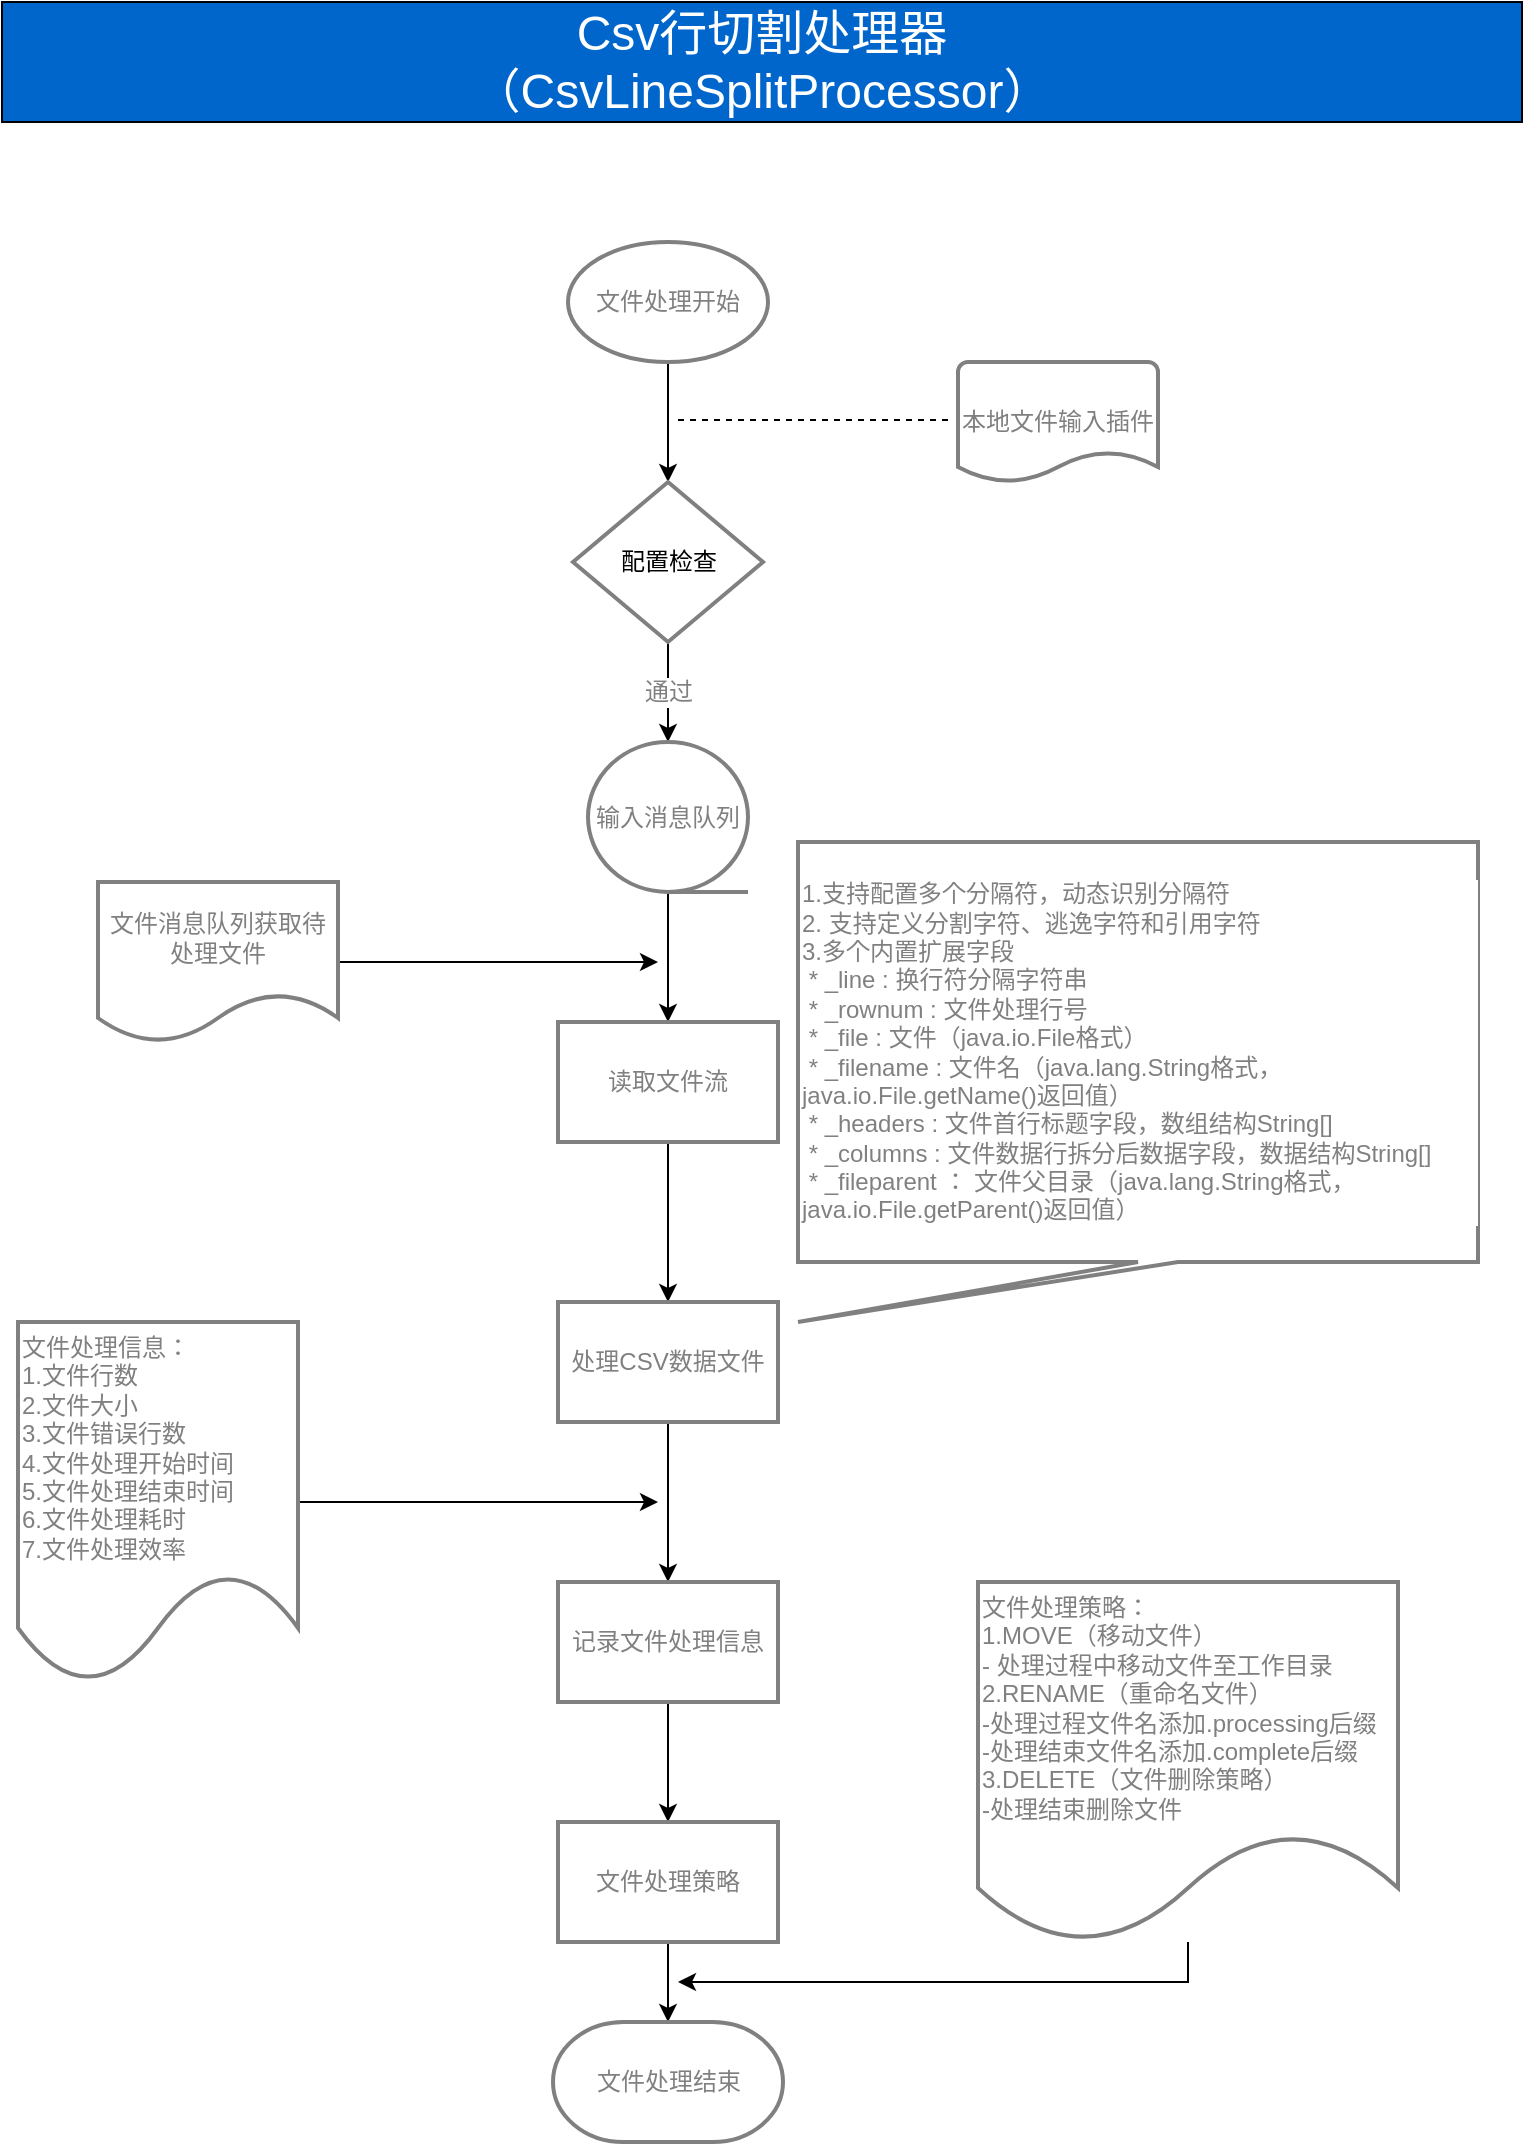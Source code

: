 <mxfile version="12.4.3" type="github" pages="3">
  <diagram id="-X4iHLIYIGsj5PxfE0q1" name="CSVLineSplitProcessor">
    <mxGraphModel dx="942" dy="622" grid="1" gridSize="10" guides="1" tooltips="1" connect="1" arrows="1" fold="1" page="1" pageScale="1" pageWidth="827" pageHeight="1169" math="0" shadow="0">
      <root>
        <mxCell id="F0e3yNXXzythtXrKu55G-0"/>
        <mxCell id="F0e3yNXXzythtXrKu55G-1" parent="F0e3yNXXzythtXrKu55G-0"/>
        <mxCell id="F0e3yNXXzythtXrKu55G-7" value="Csv行切割处理器&lt;br&gt;（CsvLineSplitProcessor）" style="rounded=0;whiteSpace=wrap;html=1;fontSize=24;labelBackgroundColor=#0066CC;gradientColor=none;fillColor=#0066CC;fontColor=#FFFFFF;" parent="F0e3yNXXzythtXrKu55G-1" vertex="1">
          <mxGeometry x="40" y="70" width="760" height="60" as="geometry"/>
        </mxCell>
        <mxCell id="F0e3yNXXzythtXrKu55G-11" value="" style="edgeStyle=orthogonalEdgeStyle;rounded=0;orthogonalLoop=1;jettySize=auto;html=1;fontSize=12;fontColor=#808080;" parent="F0e3yNXXzythtXrKu55G-1" source="F0e3yNXXzythtXrKu55G-9" target="F0e3yNXXzythtXrKu55G-10" edge="1">
          <mxGeometry relative="1" as="geometry"/>
        </mxCell>
        <mxCell id="F0e3yNXXzythtXrKu55G-9" value="文件处理开始" style="strokeWidth=2;html=1;shape=mxgraph.flowchart.start_1;whiteSpace=wrap;labelBackgroundColor=#FFFFFF;fillColor=#FFFFFF;gradientColor=none;fontSize=12;fontColor=#808080;labelBorderColor=none;strokeColor=#808080;" parent="F0e3yNXXzythtXrKu55G-1" vertex="1">
          <mxGeometry x="323" y="190" width="100" height="60" as="geometry"/>
        </mxCell>
        <mxCell id="F0e3yNXXzythtXrKu55G-18" value="通过" style="edgeStyle=orthogonalEdgeStyle;rounded=0;orthogonalLoop=1;jettySize=auto;html=1;fontSize=12;fontColor=#808080;entryX=0.5;entryY=0;entryDx=0;entryDy=0;entryPerimeter=0;" parent="F0e3yNXXzythtXrKu55G-1" source="F0e3yNXXzythtXrKu55G-10" target="F0e3yNXXzythtXrKu55G-21" edge="1">
          <mxGeometry relative="1" as="geometry">
            <mxPoint x="373" y="440" as="targetPoint"/>
            <Array as="points">
              <mxPoint x="373" y="390"/>
              <mxPoint x="373" y="390"/>
            </Array>
          </mxGeometry>
        </mxCell>
        <mxCell id="F0e3yNXXzythtXrKu55G-10" value="配置检查" style="strokeWidth=2;html=1;shape=mxgraph.flowchart.decision;whiteSpace=wrap;labelBackgroundColor=#FFFFFF;fillColor=#FFFFFF;gradientColor=none;fontSize=12;fontColor=#000000;strokeColor=#808080;labelBorderColor=none;" parent="F0e3yNXXzythtXrKu55G-1" vertex="1">
          <mxGeometry x="325.5" y="310" width="95" height="80" as="geometry"/>
        </mxCell>
        <mxCell id="F0e3yNXXzythtXrKu55G-12" value="本地文件输入插件" style="strokeWidth=2;html=1;shape=mxgraph.flowchart.document2;whiteSpace=wrap;size=0.25;labelBackgroundColor=#FFFFFF;fillColor=#FFFFFF;gradientColor=none;fontSize=12;fontColor=#808080;labelBorderColor=none;strokeColor=#808080;" parent="F0e3yNXXzythtXrKu55G-1" vertex="1">
          <mxGeometry x="518" y="250" width="100" height="60" as="geometry"/>
        </mxCell>
        <mxCell id="F0e3yNXXzythtXrKu55G-16" value="" style="endArrow=none;dashed=1;html=1;fontSize=12;fontColor=#808080;entryX=-0.04;entryY=0.483;entryDx=0;entryDy=0;entryPerimeter=0;" parent="F0e3yNXXzythtXrKu55G-1" target="F0e3yNXXzythtXrKu55G-12" edge="1">
          <mxGeometry width="50" height="50" relative="1" as="geometry">
            <mxPoint x="378" y="279" as="sourcePoint"/>
            <mxPoint x="468" y="282" as="targetPoint"/>
          </mxGeometry>
        </mxCell>
        <mxCell id="F0e3yNXXzythtXrKu55G-20" value="" style="edgeStyle=orthogonalEdgeStyle;rounded=0;orthogonalLoop=1;jettySize=auto;html=1;fontSize=12;fontColor=#808080;exitX=0.5;exitY=1;exitDx=0;exitDy=0;exitPerimeter=0;" parent="F0e3yNXXzythtXrKu55G-1" source="F0e3yNXXzythtXrKu55G-21" target="F0e3yNXXzythtXrKu55G-19" edge="1">
          <mxGeometry relative="1" as="geometry">
            <mxPoint x="373" y="500" as="sourcePoint"/>
          </mxGeometry>
        </mxCell>
        <mxCell id="ptmIxdiR0DEbidMtJolb-8" value="" style="edgeStyle=orthogonalEdgeStyle;rounded=0;orthogonalLoop=1;jettySize=auto;html=1;fontColor=#000000;" parent="F0e3yNXXzythtXrKu55G-1" source="F0e3yNXXzythtXrKu55G-19" target="ptmIxdiR0DEbidMtJolb-7" edge="1">
          <mxGeometry relative="1" as="geometry"/>
        </mxCell>
        <mxCell id="F0e3yNXXzythtXrKu55G-19" value="读取文件流" style="whiteSpace=wrap;html=1;absoluteArcSize=1;strokeWidth=2;labelBackgroundColor=#FFFFFF;fillColor=#FFFFFF;gradientColor=none;fontSize=12;fontColor=#808080;strokeColor=#808080;" parent="F0e3yNXXzythtXrKu55G-1" vertex="1">
          <mxGeometry x="318" y="580" width="110" height="60" as="geometry"/>
        </mxCell>
        <mxCell id="ptmIxdiR0DEbidMtJolb-10" value="" style="edgeStyle=orthogonalEdgeStyle;rounded=0;orthogonalLoop=1;jettySize=auto;html=1;fontColor=#000000;" parent="F0e3yNXXzythtXrKu55G-1" source="ptmIxdiR0DEbidMtJolb-7" target="ptmIxdiR0DEbidMtJolb-9" edge="1">
          <mxGeometry relative="1" as="geometry"/>
        </mxCell>
        <mxCell id="ptmIxdiR0DEbidMtJolb-7" value="处理CSV数据文件" style="whiteSpace=wrap;html=1;absoluteArcSize=1;strokeWidth=2;labelBackgroundColor=#FFFFFF;fillColor=#FFFFFF;gradientColor=none;fontSize=12;fontColor=#808080;strokeColor=#808080;" parent="F0e3yNXXzythtXrKu55G-1" vertex="1">
          <mxGeometry x="318" y="720" width="110" height="60" as="geometry"/>
        </mxCell>
        <mxCell id="ptmIxdiR0DEbidMtJolb-11" style="edgeStyle=orthogonalEdgeStyle;rounded=0;orthogonalLoop=1;jettySize=auto;html=1;entryX=0.5;entryY=0;entryDx=0;entryDy=0;fontColor=#000000;" parent="F0e3yNXXzythtXrKu55G-1" source="ptmIxdiR0DEbidMtJolb-9" target="F0e3yNXXzythtXrKu55G-23" edge="1">
          <mxGeometry relative="1" as="geometry"/>
        </mxCell>
        <mxCell id="ptmIxdiR0DEbidMtJolb-9" value="记录文件处理信息" style="whiteSpace=wrap;html=1;absoluteArcSize=1;strokeWidth=2;labelBackgroundColor=#FFFFFF;fillColor=#FFFFFF;gradientColor=none;fontSize=12;fontColor=#808080;strokeColor=#808080;" parent="F0e3yNXXzythtXrKu55G-1" vertex="1">
          <mxGeometry x="318" y="860" width="110" height="60" as="geometry"/>
        </mxCell>
        <mxCell id="F0e3yNXXzythtXrKu55G-39" value="" style="edgeStyle=orthogonalEdgeStyle;rounded=0;orthogonalLoop=1;jettySize=auto;html=1;fontSize=12;fontColor=#808080;" parent="F0e3yNXXzythtXrKu55G-1" source="F0e3yNXXzythtXrKu55G-23" target="F0e3yNXXzythtXrKu55G-38" edge="1">
          <mxGeometry relative="1" as="geometry"/>
        </mxCell>
        <mxCell id="F0e3yNXXzythtXrKu55G-23" value="文件处理策略" style="whiteSpace=wrap;html=1;absoluteArcSize=1;strokeWidth=2;labelBackgroundColor=#FFFFFF;fillColor=#FFFFFF;gradientColor=none;fontSize=12;fontColor=#808080;strokeColor=#808080;" parent="F0e3yNXXzythtXrKu55G-1" vertex="1">
          <mxGeometry x="318" y="980" width="110" height="60" as="geometry"/>
        </mxCell>
        <mxCell id="F0e3yNXXzythtXrKu55G-21" value="输入消息队列" style="strokeWidth=2;html=1;shape=mxgraph.flowchart.sequential_data;whiteSpace=wrap;labelBackgroundColor=#FFFFFF;fillColor=#FFFFFF;gradientColor=none;fontSize=12;fontColor=#808080;strokeColor=#808080;" parent="F0e3yNXXzythtXrKu55G-1" vertex="1">
          <mxGeometry x="333" y="440" width="80" height="75" as="geometry"/>
        </mxCell>
        <mxCell id="F0e3yNXXzythtXrKu55G-38" value="文件处理结束" style="strokeWidth=2;html=1;shape=mxgraph.flowchart.terminator;whiteSpace=wrap;labelBackgroundColor=#FFFFFF;fillColor=#FFFFFF;fontColor=#808080;align=center;strokeColor=#808080;" parent="F0e3yNXXzythtXrKu55G-1" vertex="1">
          <mxGeometry x="315.5" y="1080" width="115" height="60" as="geometry"/>
        </mxCell>
        <mxCell id="ptmIxdiR0DEbidMtJolb-6" style="edgeStyle=orthogonalEdgeStyle;rounded=0;orthogonalLoop=1;jettySize=auto;html=1;fontColor=#000000;arcSize=20;" parent="F0e3yNXXzythtXrKu55G-1" source="ptmIxdiR0DEbidMtJolb-3" edge="1">
          <mxGeometry relative="1" as="geometry">
            <mxPoint x="368" y="550" as="targetPoint"/>
          </mxGeometry>
        </mxCell>
        <mxCell id="ptmIxdiR0DEbidMtJolb-3" value="文件消息队列获取待处理文件" style="shape=document;whiteSpace=wrap;html=1;boundedLbl=1;labelBackgroundColor=#FFFFFF;strokeColor=#808080;fillColor=#FFFFFF;fontColor=#808080;strokeWidth=2;gradientColor=none;labelBorderColor=none;" parent="F0e3yNXXzythtXrKu55G-1" vertex="1">
          <mxGeometry x="88" y="510" width="120" height="80" as="geometry"/>
        </mxCell>
        <mxCell id="ptmIxdiR0DEbidMtJolb-13" value="1.支持配置多个分隔符，动态识别分隔符&lt;br&gt;2.&amp;nbsp;支持定义分割字符、逃逸字符和引用字符&lt;br&gt;3.多个内置扩展字段&lt;br&gt;&lt;div&gt;&amp;nbsp;* _line : 换行符分隔字符串&lt;/div&gt;&lt;div&gt;&amp;nbsp;* _rownum : 文件处理行号&lt;/div&gt;&lt;div&gt;&amp;nbsp;* _file : 文件（java.io.File格式）&lt;/div&gt;&lt;div&gt;&amp;nbsp;* _filename : 文件名（java.lang.String格式，java.io.File.getName()返回值）&lt;/div&gt;&lt;div&gt;&amp;nbsp;* _headers : 文件首行标题字段，数组结构String[]&lt;/div&gt;&lt;div&gt;&amp;nbsp;* _columns : 文件数据行拆分后数据字段，数据结构String[]&lt;/div&gt;&lt;div&gt;&amp;nbsp;* _fileparent ： 文件父目录（java.lang.String格式，java.io.File.getParent()返回值）&lt;/div&gt;" style="shape=callout;whiteSpace=wrap;html=1;perimeter=calloutPerimeter;labelBackgroundColor=#FFFFFF;strokeColor=#808080;fillColor=#FFFFFF;fontColor=#808080;position2=0;strokeWidth=2;gradientColor=none;align=left;" parent="F0e3yNXXzythtXrKu55G-1" vertex="1">
          <mxGeometry x="438" y="490" width="340" height="240" as="geometry"/>
        </mxCell>
        <mxCell id="ptmIxdiR0DEbidMtJolb-18" style="edgeStyle=orthogonalEdgeStyle;rounded=0;orthogonalLoop=1;jettySize=auto;html=1;fontColor=#808080;" parent="F0e3yNXXzythtXrKu55G-1" source="ptmIxdiR0DEbidMtJolb-17" edge="1">
          <mxGeometry relative="1" as="geometry">
            <mxPoint x="368" y="820" as="targetPoint"/>
          </mxGeometry>
        </mxCell>
        <mxCell id="ptmIxdiR0DEbidMtJolb-17" value="文件处理信息：&lt;br&gt;1.文件行数&lt;br&gt;2.文件大小&lt;br&gt;3.文件错误行数&lt;br&gt;4.文件处理开始时间&lt;br&gt;5.文件处理结束时间&lt;br&gt;6.文件处理耗时&lt;br&gt;7.文件处理效率" style="shape=document;whiteSpace=wrap;html=1;boundedLbl=1;labelBackgroundColor=#FFFFFF;strokeColor=#808080;strokeWidth=2;fillColor=#FFFFFF;fontColor=#808080;align=left;" parent="F0e3yNXXzythtXrKu55G-1" vertex="1">
          <mxGeometry x="48" y="730" width="140" height="180" as="geometry"/>
        </mxCell>
        <mxCell id="ptmIxdiR0DEbidMtJolb-23" style="edgeStyle=orthogonalEdgeStyle;rounded=0;orthogonalLoop=1;jettySize=auto;html=1;fontColor=#808080;" parent="F0e3yNXXzythtXrKu55G-1" source="ptmIxdiR0DEbidMtJolb-20" edge="1">
          <mxGeometry relative="1" as="geometry">
            <mxPoint x="378" y="1060" as="targetPoint"/>
            <Array as="points">
              <mxPoint x="633" y="1060"/>
            </Array>
          </mxGeometry>
        </mxCell>
        <mxCell id="ptmIxdiR0DEbidMtJolb-20" value="文件处理策略：&lt;br&gt;1.MOVE（移动文件）&lt;br&gt;-&amp;nbsp;处理过程中移动文件至工作目录&lt;br&gt;2.RENAME（重命名文件）&lt;br&gt;-处理过程文件名添加.processing后缀&lt;br&gt;-处理结束文件名添加.complete后缀&lt;br&gt;3.DELETE（文件删除策略）&lt;br&gt;-处理结束删除文件" style="shape=document;whiteSpace=wrap;html=1;boundedLbl=1;labelBackgroundColor=#FFFFFF;strokeColor=#808080;strokeWidth=2;fillColor=#FFFFFF;fontColor=#808080;align=left;" parent="F0e3yNXXzythtXrKu55G-1" vertex="1">
          <mxGeometry x="528" y="860" width="210" height="180" as="geometry"/>
        </mxCell>
      </root>
    </mxGraphModel>
  </diagram>
  <diagram name="CacheBuildAnalyser" id="EPLHQUuei7vCuElKDvf8">
    <mxGraphModel dx="942" dy="622" grid="1" gridSize="10" guides="1" tooltips="1" connect="1" arrows="1" fold="1" page="1" pageScale="1" pageWidth="827" pageHeight="1169" math="0" shadow="0">
      <root>
        <mxCell id="H7ooW2e-7gJWST4jmUaG-0"/>
        <mxCell id="H7ooW2e-7gJWST4jmUaG-1" parent="H7ooW2e-7gJWST4jmUaG-0"/>
        <mxCell id="H7ooW2e-7gJWST4jmUaG-2" value="缓存构建解析器&lt;br&gt;（CacheBuildAnalyser）" style="rounded=0;whiteSpace=wrap;html=1;fontSize=24;labelBackgroundColor=#0066CC;gradientColor=none;fillColor=#0066CC;fontColor=#FFFFFF;" vertex="1" parent="H7ooW2e-7gJWST4jmUaG-1">
          <mxGeometry x="50" y="20" width="760" height="60" as="geometry"/>
        </mxCell>
        <mxCell id="H7ooW2e-7gJWST4jmUaG-3" value="" style="edgeStyle=orthogonalEdgeStyle;rounded=0;orthogonalLoop=1;jettySize=auto;html=1;fontSize=12;fontColor=#808080;" edge="1" parent="H7ooW2e-7gJWST4jmUaG-1" source="H7ooW2e-7gJWST4jmUaG-4" target="H7ooW2e-7gJWST4jmUaG-6">
          <mxGeometry relative="1" as="geometry"/>
        </mxCell>
        <mxCell id="H7ooW2e-7gJWST4jmUaG-4" value="缓存构建开始" style="strokeWidth=2;html=1;shape=mxgraph.flowchart.start_1;whiteSpace=wrap;labelBackgroundColor=#FFFFFF;fillColor=#FFFFFF;gradientColor=none;fontSize=12;fontColor=#808080;labelBorderColor=none;strokeColor=#808080;" vertex="1" parent="H7ooW2e-7gJWST4jmUaG-1">
          <mxGeometry x="333" y="140" width="100" height="60" as="geometry"/>
        </mxCell>
        <mxCell id="H7ooW2e-7gJWST4jmUaG-5" value="通过" style="edgeStyle=orthogonalEdgeStyle;rounded=0;orthogonalLoop=1;jettySize=auto;html=1;fontSize=12;fontColor=#808080;entryX=0.5;entryY=0;entryDx=0;entryDy=0;entryPerimeter=0;" edge="1" parent="H7ooW2e-7gJWST4jmUaG-1" source="H7ooW2e-7gJWST4jmUaG-6" target="H7ooW2e-7gJWST4jmUaG-18">
          <mxGeometry relative="1" as="geometry">
            <mxPoint x="383" y="390" as="targetPoint"/>
            <Array as="points">
              <mxPoint x="383" y="340"/>
              <mxPoint x="383" y="340"/>
            </Array>
          </mxGeometry>
        </mxCell>
        <mxCell id="H7ooW2e-7gJWST4jmUaG-6" value="配置检查" style="strokeWidth=2;html=1;shape=mxgraph.flowchart.decision;whiteSpace=wrap;labelBackgroundColor=#FFFFFF;fillColor=#FFFFFF;gradientColor=none;fontSize=12;fontColor=#808080;strokeColor=#808080;labelBorderColor=none;" vertex="1" parent="H7ooW2e-7gJWST4jmUaG-1">
          <mxGeometry x="335.5" y="260" width="95" height="80" as="geometry"/>
        </mxCell>
        <mxCell id="H7ooW2e-7gJWST4jmUaG-7" value="任意输入" style="strokeWidth=2;html=1;shape=mxgraph.flowchart.document2;whiteSpace=wrap;size=0.25;labelBackgroundColor=#FFFFFF;fillColor=#FFFFFF;gradientColor=none;fontSize=12;fontColor=#808080;labelBorderColor=none;strokeColor=#808080;" vertex="1" parent="H7ooW2e-7gJWST4jmUaG-1">
          <mxGeometry x="528" y="200" width="100" height="60" as="geometry"/>
        </mxCell>
        <mxCell id="H7ooW2e-7gJWST4jmUaG-8" value="" style="endArrow=none;dashed=1;html=1;fontSize=12;fontColor=#808080;entryX=-0.04;entryY=0.483;entryDx=0;entryDy=0;entryPerimeter=0;" edge="1" parent="H7ooW2e-7gJWST4jmUaG-1" target="H7ooW2e-7gJWST4jmUaG-7">
          <mxGeometry width="50" height="50" relative="1" as="geometry">
            <mxPoint x="388" y="229" as="sourcePoint"/>
            <mxPoint x="478" y="232" as="targetPoint"/>
          </mxGeometry>
        </mxCell>
        <mxCell id="H7ooW2e-7gJWST4jmUaG-9" value="" style="edgeStyle=orthogonalEdgeStyle;rounded=0;orthogonalLoop=1;jettySize=auto;html=1;fontSize=12;fontColor=#808080;exitX=0.5;exitY=1;exitDx=0;exitDy=0;exitPerimeter=0;" edge="1" parent="H7ooW2e-7gJWST4jmUaG-1" source="H7ooW2e-7gJWST4jmUaG-18" target="H7ooW2e-7gJWST4jmUaG-11">
          <mxGeometry relative="1" as="geometry">
            <mxPoint x="383" y="450" as="sourcePoint"/>
          </mxGeometry>
        </mxCell>
        <mxCell id="H7ooW2e-7gJWST4jmUaG-10" value="" style="edgeStyle=orthogonalEdgeStyle;rounded=0;orthogonalLoop=1;jettySize=auto;html=1;fontColor=#000000;" edge="1" parent="H7ooW2e-7gJWST4jmUaG-1" source="H7ooW2e-7gJWST4jmUaG-11" target="H7ooW2e-7gJWST4jmUaG-13">
          <mxGeometry relative="1" as="geometry"/>
        </mxCell>
        <mxCell id="H7ooW2e-7gJWST4jmUaG-11" value="初始化缓存" style="whiteSpace=wrap;html=1;absoluteArcSize=1;strokeWidth=2;labelBackgroundColor=#FFFFFF;fillColor=#FFFFFF;gradientColor=none;fontSize=12;fontColor=#808080;strokeColor=#808080;" vertex="1" parent="H7ooW2e-7gJWST4jmUaG-1">
          <mxGeometry x="328" y="530" width="110" height="60" as="geometry"/>
        </mxCell>
        <mxCell id="H7ooW2e-7gJWST4jmUaG-12" value="" style="edgeStyle=orthogonalEdgeStyle;rounded=0;orthogonalLoop=1;jettySize=auto;html=1;fontColor=#000000;" edge="1" parent="H7ooW2e-7gJWST4jmUaG-1" source="H7ooW2e-7gJWST4jmUaG-13" target="H7ooW2e-7gJWST4jmUaG-15">
          <mxGeometry relative="1" as="geometry"/>
        </mxCell>
        <mxCell id="H7ooW2e-7gJWST4jmUaG-13" value="读取消息" style="whiteSpace=wrap;html=1;absoluteArcSize=1;strokeWidth=2;labelBackgroundColor=#FFFFFF;fillColor=#FFFFFF;gradientColor=none;fontSize=12;fontColor=#808080;strokeColor=#808080;" vertex="1" parent="H7ooW2e-7gJWST4jmUaG-1">
          <mxGeometry x="328" y="630" width="110" height="60" as="geometry"/>
        </mxCell>
        <mxCell id="uAvVv-uClDMMrpR0Bvbr-5" style="edgeStyle=orthogonalEdgeStyle;rounded=0;orthogonalLoop=1;jettySize=auto;html=1;entryX=0.5;entryY=0;entryDx=0;entryDy=0;entryPerimeter=0;" edge="1" parent="H7ooW2e-7gJWST4jmUaG-1" source="H7ooW2e-7gJWST4jmUaG-15" target="uAvVv-uClDMMrpR0Bvbr-4">
          <mxGeometry relative="1" as="geometry"/>
        </mxCell>
        <mxCell id="H7ooW2e-7gJWST4jmUaG-15" value="从消息的指定字段获取缓存的Key" style="whiteSpace=wrap;html=1;absoluteArcSize=1;strokeWidth=2;labelBackgroundColor=#FFFFFF;fillColor=#FFFFFF;gradientColor=none;fontSize=12;fontColor=#808080;strokeColor=#808080;" vertex="1" parent="H7ooW2e-7gJWST4jmUaG-1">
          <mxGeometry x="328" y="730" width="110" height="60" as="geometry"/>
        </mxCell>
        <mxCell id="H7ooW2e-7gJWST4jmUaG-18" value="输入消息队列" style="strokeWidth=2;html=1;shape=mxgraph.flowchart.sequential_data;whiteSpace=wrap;labelBackgroundColor=#FFFFFF;fillColor=#FFFFFF;gradientColor=none;fontSize=12;fontColor=#808080;strokeColor=#808080;" vertex="1" parent="H7ooW2e-7gJWST4jmUaG-1">
          <mxGeometry x="343" y="390" width="80" height="75" as="geometry"/>
        </mxCell>
        <mxCell id="H7ooW2e-7gJWST4jmUaG-19" value="缓存构建结束" style="strokeWidth=2;html=1;shape=mxgraph.flowchart.terminator;whiteSpace=wrap;labelBackgroundColor=#FFFFFF;fillColor=#FFFFFF;fontColor=#808080;align=center;strokeColor=#808080;" vertex="1" parent="H7ooW2e-7gJWST4jmUaG-1">
          <mxGeometry x="325.5" y="1059" width="115" height="60" as="geometry"/>
        </mxCell>
        <mxCell id="uAvVv-uClDMMrpR0Bvbr-1" style="edgeStyle=orthogonalEdgeStyle;rounded=0;orthogonalLoop=1;jettySize=auto;html=1;entryX=0;entryY=0.5;entryDx=0;entryDy=0;" edge="1" parent="H7ooW2e-7gJWST4jmUaG-1" source="uAvVv-uClDMMrpR0Bvbr-0" target="H7ooW2e-7gJWST4jmUaG-11">
          <mxGeometry relative="1" as="geometry"/>
        </mxCell>
        <mxCell id="uAvVv-uClDMMrpR0Bvbr-0" value="加载配置文件中的缓存失效时间和最大条数阈值参数，对缓存进行初始化。" style="shape=document;whiteSpace=wrap;html=1;boundedLbl=1;labelBackgroundColor=#FFFFFF;strokeColor=#808080;strokeWidth=2;fillColor=#FFFFFF;fontColor=#808080;align=left;" vertex="1" parent="H7ooW2e-7gJWST4jmUaG-1">
          <mxGeometry x="60" y="510" width="190" height="100" as="geometry"/>
        </mxCell>
        <mxCell id="uAvVv-uClDMMrpR0Bvbr-8" value="是" style="edgeStyle=orthogonalEdgeStyle;rounded=0;orthogonalLoop=1;jettySize=auto;html=1;entryX=0.5;entryY=0;entryDx=0;entryDy=0;" edge="1" parent="H7ooW2e-7gJWST4jmUaG-1" source="uAvVv-uClDMMrpR0Bvbr-4" target="uAvVv-uClDMMrpR0Bvbr-7">
          <mxGeometry relative="1" as="geometry"/>
        </mxCell>
        <mxCell id="uAvVv-uClDMMrpR0Bvbr-13" value="否" style="edgeStyle=orthogonalEdgeStyle;rounded=0;orthogonalLoop=1;jettySize=auto;html=1;entryX=0.5;entryY=0;entryDx=0;entryDy=0;" edge="1" parent="H7ooW2e-7gJWST4jmUaG-1" source="uAvVv-uClDMMrpR0Bvbr-4" target="uAvVv-uClDMMrpR0Bvbr-16">
          <mxGeometry relative="1" as="geometry">
            <Array as="points">
              <mxPoint x="545" y="870"/>
            </Array>
          </mxGeometry>
        </mxCell>
        <mxCell id="uAvVv-uClDMMrpR0Bvbr-4" value="Key不为空" style="strokeWidth=2;html=1;shape=mxgraph.flowchart.decision;whiteSpace=wrap;labelBackgroundColor=#FFFFFF;fillColor=#FFFFFF;gradientColor=none;fontSize=12;fontColor=#808080;strokeColor=#808080;labelBorderColor=none;" vertex="1" parent="H7ooW2e-7gJWST4jmUaG-1">
          <mxGeometry x="335.5" y="830" width="95" height="80" as="geometry"/>
        </mxCell>
        <mxCell id="uAvVv-uClDMMrpR0Bvbr-12" style="edgeStyle=orthogonalEdgeStyle;rounded=0;orthogonalLoop=1;jettySize=auto;html=1;entryX=0.5;entryY=0;entryDx=0;entryDy=0;entryPerimeter=0;" edge="1" parent="H7ooW2e-7gJWST4jmUaG-1" source="uAvVv-uClDMMrpR0Bvbr-7" target="H7ooW2e-7gJWST4jmUaG-19">
          <mxGeometry relative="1" as="geometry"/>
        </mxCell>
        <mxCell id="uAvVv-uClDMMrpR0Bvbr-7" value="添加消息至缓存中" style="whiteSpace=wrap;html=1;absoluteArcSize=1;strokeWidth=2;labelBackgroundColor=#FFFFFF;fillColor=#FFFFFF;gradientColor=none;fontSize=12;fontColor=#808080;strokeColor=#808080;" vertex="1" parent="H7ooW2e-7gJWST4jmUaG-1">
          <mxGeometry x="328" y="950" width="110" height="60" as="geometry"/>
        </mxCell>
        <mxCell id="uAvVv-uClDMMrpR0Bvbr-17" style="edgeStyle=orthogonalEdgeStyle;rounded=0;orthogonalLoop=1;jettySize=auto;html=1;entryX=1;entryY=0.5;entryDx=0;entryDy=0;entryPerimeter=0;" edge="1" parent="H7ooW2e-7gJWST4jmUaG-1" source="uAvVv-uClDMMrpR0Bvbr-16" target="H7ooW2e-7gJWST4jmUaG-19">
          <mxGeometry relative="1" as="geometry">
            <Array as="points">
              <mxPoint x="545" y="1090"/>
              <mxPoint x="465" y="1090"/>
              <mxPoint x="465" y="1089"/>
            </Array>
          </mxGeometry>
        </mxCell>
        <mxCell id="uAvVv-uClDMMrpR0Bvbr-16" value="打印日志，提示Key为空导致无法加入缓存" style="whiteSpace=wrap;html=1;absoluteArcSize=1;strokeWidth=2;labelBackgroundColor=#FFFFFF;fillColor=#FFFFFF;gradientColor=none;fontSize=12;fontColor=#808080;strokeColor=#808080;" vertex="1" parent="H7ooW2e-7gJWST4jmUaG-1">
          <mxGeometry x="490" y="950" width="110" height="60" as="geometry"/>
        </mxCell>
      </root>
    </mxGraphModel>
  </diagram>
  <diagram name="CacheMatchAnalyser" id="qa-G6y6ZAmrwd6hHT9OX">
    <mxGraphModel dx="942" dy="622" grid="1" gridSize="10" guides="1" tooltips="1" connect="1" arrows="1" fold="1" page="1" pageScale="1" pageWidth="827" pageHeight="1169" math="0" shadow="0">
      <root>
        <mxCell id="Jb1CrBv7T-m11i_zvxmi-0"/>
        <mxCell id="Jb1CrBv7T-m11i_zvxmi-1" parent="Jb1CrBv7T-m11i_zvxmi-0"/>
        <mxCell id="Jb1CrBv7T-m11i_zvxmi-2" value="缓存匹配解析器&lt;br&gt;（CacheMatchAnalyser）" style="rounded=0;whiteSpace=wrap;html=1;fontSize=24;labelBackgroundColor=#0066CC;gradientColor=none;fillColor=#0066CC;fontColor=#FFFFFF;" vertex="1" parent="Jb1CrBv7T-m11i_zvxmi-1">
          <mxGeometry x="50" y="20" width="760" height="60" as="geometry"/>
        </mxCell>
        <mxCell id="Jb1CrBv7T-m11i_zvxmi-3" value="" style="edgeStyle=orthogonalEdgeStyle;rounded=0;orthogonalLoop=1;jettySize=auto;html=1;fontSize=12;fontColor=#808080;" edge="1" parent="Jb1CrBv7T-m11i_zvxmi-1" source="Jb1CrBv7T-m11i_zvxmi-4" target="Jb1CrBv7T-m11i_zvxmi-6">
          <mxGeometry relative="1" as="geometry"/>
        </mxCell>
        <mxCell id="Jb1CrBv7T-m11i_zvxmi-4" value="缓存匹配开始" style="strokeWidth=2;html=1;shape=mxgraph.flowchart.start_1;whiteSpace=wrap;labelBackgroundColor=#FFFFFF;fillColor=#FFFFFF;gradientColor=none;fontSize=12;fontColor=#808080;labelBorderColor=none;strokeColor=#808080;" vertex="1" parent="Jb1CrBv7T-m11i_zvxmi-1">
          <mxGeometry x="383" y="100" width="100" height="60" as="geometry"/>
        </mxCell>
        <mxCell id="Jb1CrBv7T-m11i_zvxmi-5" value="通过" style="edgeStyle=orthogonalEdgeStyle;rounded=0;orthogonalLoop=1;jettySize=auto;html=1;fontSize=12;fontColor=#808080;entryX=0.5;entryY=0;entryDx=0;entryDy=0;entryPerimeter=0;" edge="1" parent="Jb1CrBv7T-m11i_zvxmi-1" source="Jb1CrBv7T-m11i_zvxmi-6" target="Jb1CrBv7T-m11i_zvxmi-16">
          <mxGeometry relative="1" as="geometry">
            <mxPoint x="433" y="350" as="targetPoint"/>
            <Array as="points">
              <mxPoint x="433" y="300"/>
              <mxPoint x="433" y="300"/>
            </Array>
          </mxGeometry>
        </mxCell>
        <mxCell id="Jb1CrBv7T-m11i_zvxmi-6" value="配置检查" style="strokeWidth=2;html=1;shape=mxgraph.flowchart.decision;whiteSpace=wrap;labelBackgroundColor=#FFFFFF;fillColor=#FFFFFF;gradientColor=none;fontSize=12;fontColor=#808080;strokeColor=#808080;labelBorderColor=none;" vertex="1" parent="Jb1CrBv7T-m11i_zvxmi-1">
          <mxGeometry x="385.5" y="220" width="95" height="80" as="geometry"/>
        </mxCell>
        <mxCell id="Jb1CrBv7T-m11i_zvxmi-7" value="任意输入" style="strokeWidth=2;html=1;shape=mxgraph.flowchart.document2;whiteSpace=wrap;size=0.25;labelBackgroundColor=#FFFFFF;fillColor=#FFFFFF;gradientColor=none;fontSize=12;fontColor=#808080;labelBorderColor=none;strokeColor=#808080;" vertex="1" parent="Jb1CrBv7T-m11i_zvxmi-1">
          <mxGeometry x="578" y="160" width="100" height="60" as="geometry"/>
        </mxCell>
        <mxCell id="Jb1CrBv7T-m11i_zvxmi-8" value="" style="endArrow=none;dashed=1;html=1;fontSize=12;fontColor=#808080;entryX=-0.04;entryY=0.483;entryDx=0;entryDy=0;entryPerimeter=0;" edge="1" parent="Jb1CrBv7T-m11i_zvxmi-1" target="Jb1CrBv7T-m11i_zvxmi-7">
          <mxGeometry width="50" height="50" relative="1" as="geometry">
            <mxPoint x="438" y="189" as="sourcePoint"/>
            <mxPoint x="528" y="192" as="targetPoint"/>
          </mxGeometry>
        </mxCell>
        <mxCell id="Jb1CrBv7T-m11i_zvxmi-9" value="" style="edgeStyle=orthogonalEdgeStyle;rounded=0;orthogonalLoop=1;jettySize=auto;html=1;fontSize=12;fontColor=#808080;exitX=0.5;exitY=1;exitDx=0;exitDy=0;exitPerimeter=0;" edge="1" parent="Jb1CrBv7T-m11i_zvxmi-1" source="Jb1CrBv7T-m11i_zvxmi-16" target="Jb1CrBv7T-m11i_zvxmi-11">
          <mxGeometry relative="1" as="geometry">
            <mxPoint x="433" y="410" as="sourcePoint"/>
          </mxGeometry>
        </mxCell>
        <mxCell id="7KcghR1Xc0FkXwtc_O-o-6" style="edgeStyle=orthogonalEdgeStyle;rounded=0;orthogonalLoop=1;jettySize=auto;html=1;entryX=0.5;entryY=0;entryDx=0;entryDy=0;entryPerimeter=0;fontColor=#808080;" edge="1" parent="Jb1CrBv7T-m11i_zvxmi-1" source="Jb1CrBv7T-m11i_zvxmi-11" target="7KcghR1Xc0FkXwtc_O-o-5">
          <mxGeometry relative="1" as="geometry"/>
        </mxCell>
        <mxCell id="Jb1CrBv7T-m11i_zvxmi-11" value="获取缓存A" style="whiteSpace=wrap;html=1;absoluteArcSize=1;strokeWidth=2;labelBackgroundColor=#FFFFFF;fillColor=#FFFFFF;gradientColor=none;fontSize=12;fontColor=#808080;strokeColor=#808080;" vertex="1" parent="Jb1CrBv7T-m11i_zvxmi-1">
          <mxGeometry x="283" y="490" width="110" height="60" as="geometry"/>
        </mxCell>
        <mxCell id="7KcghR1Xc0FkXwtc_O-o-4" style="edgeStyle=orthogonalEdgeStyle;rounded=0;orthogonalLoop=1;jettySize=auto;html=1;entryX=0.5;entryY=0;entryDx=0;entryDy=0;fontColor=#808080;" edge="1" parent="Jb1CrBv7T-m11i_zvxmi-1" source="Jb1CrBv7T-m11i_zvxmi-16" target="7KcghR1Xc0FkXwtc_O-o-0">
          <mxGeometry relative="1" as="geometry"/>
        </mxCell>
        <mxCell id="Jb1CrBv7T-m11i_zvxmi-16" value="缓存容器" style="strokeWidth=2;html=1;shape=mxgraph.flowchart.sequential_data;whiteSpace=wrap;labelBackgroundColor=#FFFFFF;fillColor=#FFFFFF;gradientColor=none;fontSize=12;fontColor=#808080;strokeColor=#808080;" vertex="1" parent="Jb1CrBv7T-m11i_zvxmi-1">
          <mxGeometry x="393" y="350" width="80" height="75" as="geometry"/>
        </mxCell>
        <mxCell id="Jb1CrBv7T-m11i_zvxmi-17" value="缓存匹配结束" style="strokeWidth=2;html=1;shape=mxgraph.flowchart.terminator;whiteSpace=wrap;labelBackgroundColor=#FFFFFF;fillColor=#FFFFFF;fontColor=#808080;align=center;strokeColor=#808080;" vertex="1" parent="Jb1CrBv7T-m11i_zvxmi-1">
          <mxGeometry x="375.5" y="1060" width="115" height="60" as="geometry"/>
        </mxCell>
        <mxCell id="7KcghR1Xc0FkXwtc_O-o-7" style="edgeStyle=orthogonalEdgeStyle;rounded=0;orthogonalLoop=1;jettySize=auto;html=1;entryX=0.5;entryY=0;entryDx=0;entryDy=0;entryPerimeter=0;fontColor=#808080;" edge="1" parent="Jb1CrBv7T-m11i_zvxmi-1" source="7KcghR1Xc0FkXwtc_O-o-0" target="7KcghR1Xc0FkXwtc_O-o-5">
          <mxGeometry relative="1" as="geometry"/>
        </mxCell>
        <mxCell id="7KcghR1Xc0FkXwtc_O-o-0" value="获取缓存B" style="whiteSpace=wrap;html=1;absoluteArcSize=1;strokeWidth=2;labelBackgroundColor=#FFFFFF;fillColor=#FFFFFF;gradientColor=none;fontSize=12;fontColor=#808080;strokeColor=#808080;" vertex="1" parent="Jb1CrBv7T-m11i_zvxmi-1">
          <mxGeometry x="473" y="490" width="110" height="60" as="geometry"/>
        </mxCell>
        <mxCell id="7KcghR1Xc0FkXwtc_O-o-11" value="是" style="edgeStyle=orthogonalEdgeStyle;rounded=0;orthogonalLoop=1;jettySize=auto;html=1;entryX=0.5;entryY=0;entryDx=0;entryDy=0;fontColor=#808080;" edge="1" parent="Jb1CrBv7T-m11i_zvxmi-1" source="7KcghR1Xc0FkXwtc_O-o-5" target="7KcghR1Xc0FkXwtc_O-o-9">
          <mxGeometry relative="1" as="geometry"/>
        </mxCell>
        <mxCell id="2ym1eLXdKIEQQgRAkk_8-4" value="否" style="edgeStyle=orthogonalEdgeStyle;rounded=0;orthogonalLoop=1;jettySize=auto;html=1;entryX=1;entryY=0.5;entryDx=0;entryDy=0;entryPerimeter=0;fontColor=#808080;" edge="1" parent="Jb1CrBv7T-m11i_zvxmi-1" source="7KcghR1Xc0FkXwtc_O-o-5" target="Jb1CrBv7T-m11i_zvxmi-17">
          <mxGeometry relative="1" as="geometry">
            <Array as="points">
              <mxPoint x="550" y="670"/>
              <mxPoint x="550" y="1090"/>
            </Array>
          </mxGeometry>
        </mxCell>
        <mxCell id="7KcghR1Xc0FkXwtc_O-o-5" value="到达匹配周期" style="strokeWidth=2;html=1;shape=mxgraph.flowchart.decision;whiteSpace=wrap;labelBackgroundColor=#FFFFFF;fillColor=#FFFFFF;gradientColor=none;fontSize=12;fontColor=#808080;strokeColor=#808080;labelBorderColor=none;" vertex="1" parent="Jb1CrBv7T-m11i_zvxmi-1">
          <mxGeometry x="385.5" y="630" width="95" height="80" as="geometry"/>
        </mxCell>
        <mxCell id="7KcghR1Xc0FkXwtc_O-o-21" value="" style="edgeStyle=orthogonalEdgeStyle;rounded=0;orthogonalLoop=1;jettySize=auto;html=1;fontColor=#808080;" edge="1" parent="Jb1CrBv7T-m11i_zvxmi-1" source="7KcghR1Xc0FkXwtc_O-o-9" target="7KcghR1Xc0FkXwtc_O-o-19">
          <mxGeometry relative="1" as="geometry"/>
        </mxCell>
        <mxCell id="7KcghR1Xc0FkXwtc_O-o-9" value="A、B缓存以Key进行关联匹配" style="whiteSpace=wrap;html=1;absoluteArcSize=1;strokeWidth=2;labelBackgroundColor=#FFFFFF;fillColor=#FFFFFF;gradientColor=none;fontSize=12;fontColor=#808080;strokeColor=#808080;" vertex="1" parent="Jb1CrBv7T-m11i_zvxmi-1">
          <mxGeometry x="378" y="750" width="110" height="60" as="geometry"/>
        </mxCell>
        <mxCell id="7KcghR1Xc0FkXwtc_O-o-18" style="edgeStyle=orthogonalEdgeStyle;rounded=0;orthogonalLoop=1;jettySize=auto;html=1;entryX=0;entryY=0.5;entryDx=0;entryDy=0;fontColor=#808080;" edge="1" parent="Jb1CrBv7T-m11i_zvxmi-1" source="7KcghR1Xc0FkXwtc_O-o-17" target="7KcghR1Xc0FkXwtc_O-o-9">
          <mxGeometry relative="1" as="geometry"/>
        </mxCell>
        <mxCell id="7KcghR1Xc0FkXwtc_O-o-17" value="1.&amp;nbsp;找出在两个缓存中都存在的Key集合&lt;br&gt;2.&amp;nbsp;遍历Key集合，分别从缓存A、B中获取配置的字段&lt;br&gt;3.&amp;nbsp;将所有字段存入Map中，每个Key对应一个Map&lt;br&gt;4.&amp;nbsp;通过List存放所有的Map" style="strokeWidth=2;html=1;shape=mxgraph.flowchart.document2;whiteSpace=wrap;size=0.25;labelBackgroundColor=#FFFFFF;fillColor=#FFFFFF;gradientColor=none;fontSize=12;fontColor=#808080;labelBorderColor=none;strokeColor=#808080;align=left;horizontal=1;verticalAlign=top;" vertex="1" parent="Jb1CrBv7T-m11i_zvxmi-1">
          <mxGeometry x="90" y="715" width="240" height="130" as="geometry"/>
        </mxCell>
        <mxCell id="2ym1eLXdKIEQQgRAkk_8-1" value="是" style="edgeStyle=orthogonalEdgeStyle;rounded=0;orthogonalLoop=1;jettySize=auto;html=1;fontColor=#808080;" edge="1" parent="Jb1CrBv7T-m11i_zvxmi-1" source="7KcghR1Xc0FkXwtc_O-o-19" target="7KcghR1Xc0FkXwtc_O-o-22">
          <mxGeometry relative="1" as="geometry"/>
        </mxCell>
        <mxCell id="2ym1eLXdKIEQQgRAkk_8-3" value="否" style="edgeStyle=orthogonalEdgeStyle;rounded=0;orthogonalLoop=1;jettySize=auto;html=1;entryX=1;entryY=0.5;entryDx=0;entryDy=0;entryPerimeter=0;fontColor=#808080;" edge="1" parent="Jb1CrBv7T-m11i_zvxmi-1" source="7KcghR1Xc0FkXwtc_O-o-19" target="Jb1CrBv7T-m11i_zvxmi-17">
          <mxGeometry relative="1" as="geometry">
            <Array as="points">
              <mxPoint x="511" y="885"/>
              <mxPoint x="511" y="1090"/>
            </Array>
          </mxGeometry>
        </mxCell>
        <mxCell id="7KcghR1Xc0FkXwtc_O-o-19" value="匹配成功" style="strokeWidth=2;html=1;shape=mxgraph.flowchart.decision;whiteSpace=wrap;labelBackgroundColor=#FFFFFF;fillColor=#FFFFFF;gradientColor=none;fontSize=12;fontColor=#808080;strokeColor=#808080;labelBorderColor=none;" vertex="1" parent="Jb1CrBv7T-m11i_zvxmi-1">
          <mxGeometry x="385.5" y="845" width="95" height="80" as="geometry"/>
        </mxCell>
        <mxCell id="2ym1eLXdKIEQQgRAkk_8-2" value="" style="edgeStyle=orthogonalEdgeStyle;rounded=0;orthogonalLoop=1;jettySize=auto;html=1;fontColor=#808080;" edge="1" parent="Jb1CrBv7T-m11i_zvxmi-1" source="7KcghR1Xc0FkXwtc_O-o-22" target="Jb1CrBv7T-m11i_zvxmi-17">
          <mxGeometry relative="1" as="geometry"/>
        </mxCell>
        <mxCell id="7KcghR1Xc0FkXwtc_O-o-22" value="匹配结果输出" style="whiteSpace=wrap;html=1;absoluteArcSize=1;strokeWidth=2;labelBackgroundColor=#FFFFFF;fillColor=#FFFFFF;gradientColor=none;fontSize=12;fontColor=#808080;strokeColor=#808080;" vertex="1" parent="Jb1CrBv7T-m11i_zvxmi-1">
          <mxGeometry x="378" y="960" width="110" height="60" as="geometry"/>
        </mxCell>
        <mxCell id="2ym1eLXdKIEQQgRAkk_8-0" value="" style="edgeStyle=orthogonalEdgeStyle;rounded=0;orthogonalLoop=1;jettySize=auto;html=1;fontColor=#808080;" edge="1" parent="Jb1CrBv7T-m11i_zvxmi-1" source="GL9iZjJbd6sv2eq8-wSj-0" target="7KcghR1Xc0FkXwtc_O-o-22">
          <mxGeometry relative="1" as="geometry"/>
        </mxCell>
        <mxCell id="GL9iZjJbd6sv2eq8-wSj-0" value="1. _cache_match_flag：标识匹配成功&lt;br&gt;2. _cache_match_list :&amp;nbsp;匹配结果（List&amp;lt;Map&amp;lt;String,Object&amp;gt;）" style="strokeWidth=2;html=1;shape=mxgraph.flowchart.document2;whiteSpace=wrap;size=0.25;labelBackgroundColor=#FFFFFF;fillColor=#FFFFFF;gradientColor=none;fontSize=12;fontColor=#808080;labelBorderColor=none;strokeColor=#808080;align=left;horizontal=1;verticalAlign=top;" vertex="1" parent="Jb1CrBv7T-m11i_zvxmi-1">
          <mxGeometry x="10" y="955" width="340" height="70" as="geometry"/>
        </mxCell>
      </root>
    </mxGraphModel>
  </diagram>
</mxfile>
